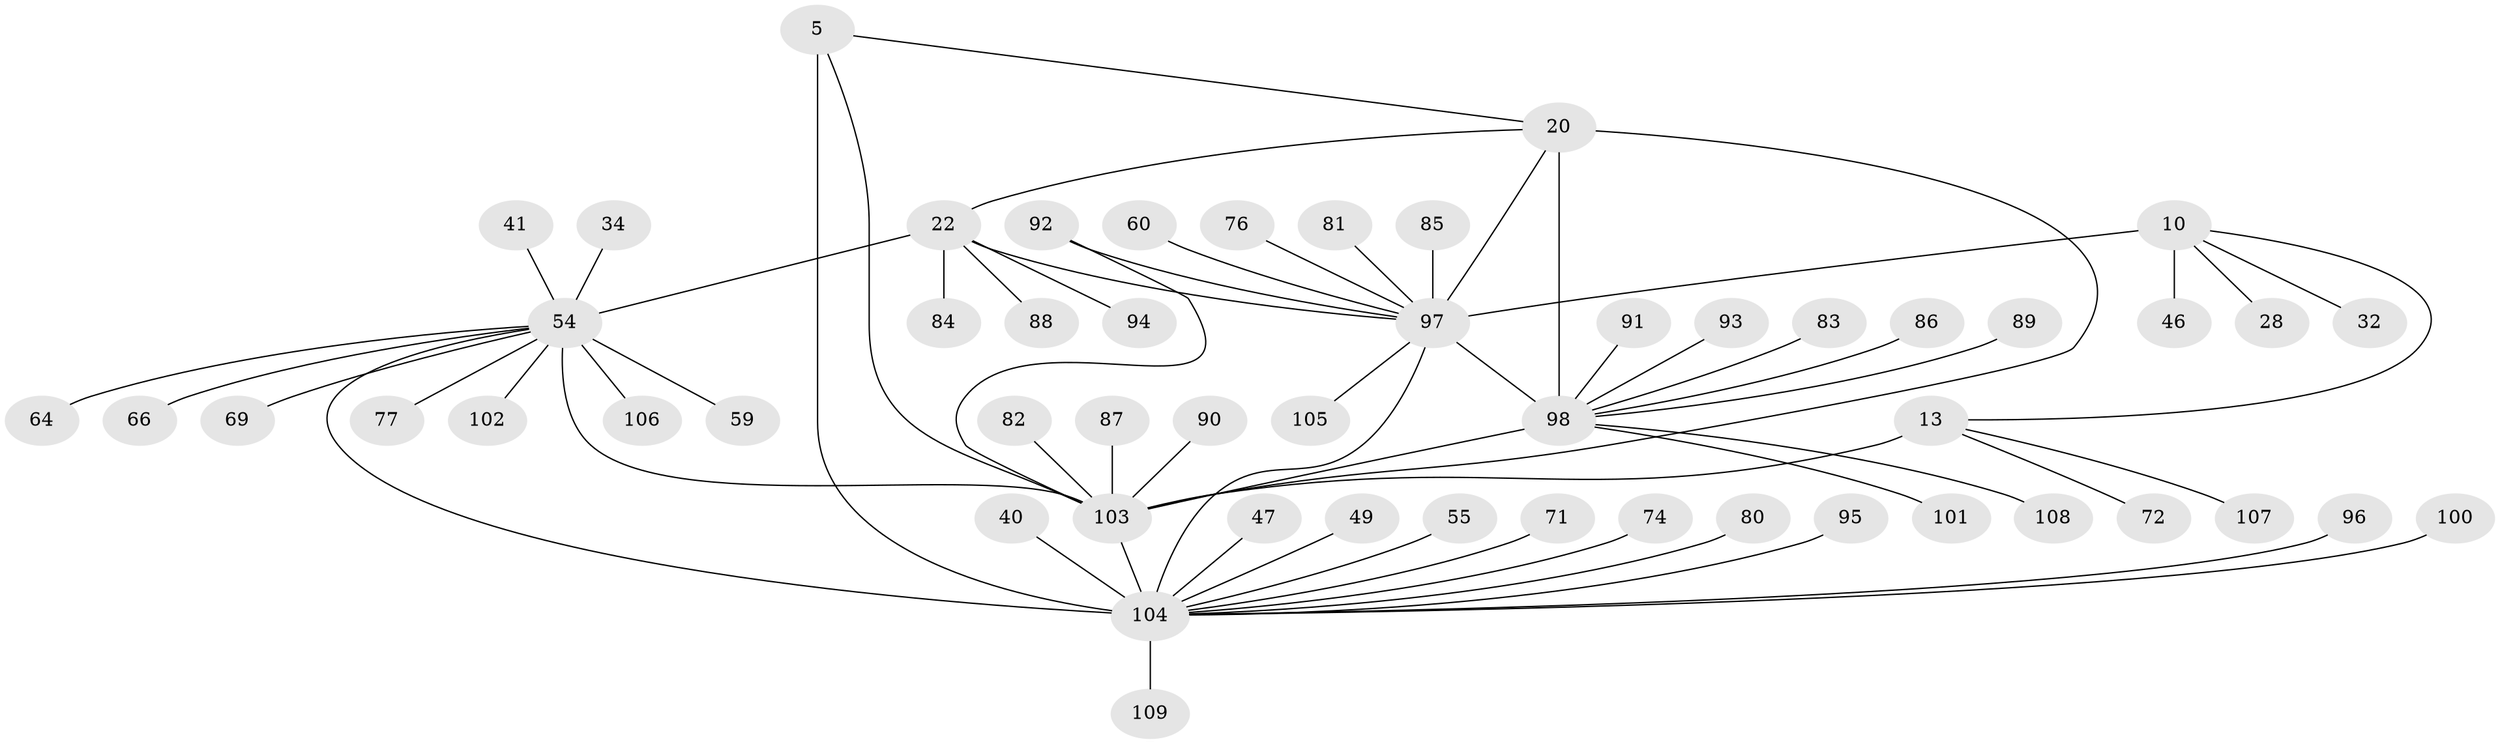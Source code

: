 // original degree distribution, {10: 0.01834862385321101, 7: 0.045871559633027525, 11: 0.027522935779816515, 5: 0.03669724770642202, 8: 0.03669724770642202, 6: 0.03669724770642202, 9: 0.027522935779816515, 1: 0.5596330275229358, 2: 0.1743119266055046, 3: 0.03669724770642202}
// Generated by graph-tools (version 1.1) at 2025/54/03/09/25 04:54:46]
// undirected, 54 vertices, 63 edges
graph export_dot {
graph [start="1"]
  node [color=gray90,style=filled];
  5 [super="+4"];
  10 [super="+7"];
  13 [super="+12"];
  20 [super="+18"];
  22 [super="+21"];
  28;
  32;
  34;
  40;
  41;
  46;
  47;
  49;
  54 [super="+25"];
  55;
  59 [super="+35+53"];
  60;
  64;
  66;
  69;
  71;
  72;
  74 [super="+29"];
  76;
  77;
  80;
  81 [super="+30+62"];
  82 [super="+79"];
  83;
  84 [super="+63"];
  85;
  86;
  87;
  88;
  89;
  90 [super="+48"];
  91 [super="+43"];
  92 [super="+61"];
  93;
  94;
  95 [super="+31"];
  96;
  97 [super="+9+39"];
  98 [super="+19+73+26+45+52+75+70"];
  100;
  101 [super="+78"];
  102 [super="+99"];
  103 [super="+67"];
  104 [super="+56+68+3"];
  105;
  106;
  107 [super="+37"];
  108;
  109;
  5 -- 20;
  5 -- 104 [weight=6];
  5 -- 103;
  10 -- 13;
  10 -- 28;
  10 -- 32;
  10 -- 46;
  10 -- 97 [weight=6];
  13 -- 72;
  13 -- 107;
  13 -- 103 [weight=6];
  20 -- 22;
  20 -- 98 [weight=6];
  20 -- 103;
  20 -- 97;
  22 -- 88;
  22 -- 94;
  22 -- 84;
  22 -- 54 [weight=6];
  22 -- 97;
  34 -- 54;
  40 -- 104;
  41 -- 54;
  47 -- 104;
  49 -- 104;
  54 -- 104 [weight=3];
  54 -- 64;
  54 -- 66;
  54 -- 69;
  54 -- 102;
  54 -- 106;
  54 -- 77;
  54 -- 59;
  54 -- 103;
  55 -- 104;
  60 -- 97;
  71 -- 104;
  74 -- 104;
  76 -- 97;
  80 -- 104;
  81 -- 97;
  82 -- 103;
  83 -- 98;
  85 -- 97;
  86 -- 98;
  87 -- 103;
  89 -- 98;
  90 -- 103;
  91 -- 98;
  92 -- 103;
  92 -- 97;
  93 -- 98;
  95 -- 104;
  96 -- 104;
  97 -- 98;
  97 -- 104 [weight=2];
  97 -- 105;
  98 -- 101;
  98 -- 108;
  98 -- 103;
  100 -- 104;
  103 -- 104;
  104 -- 109;
}
